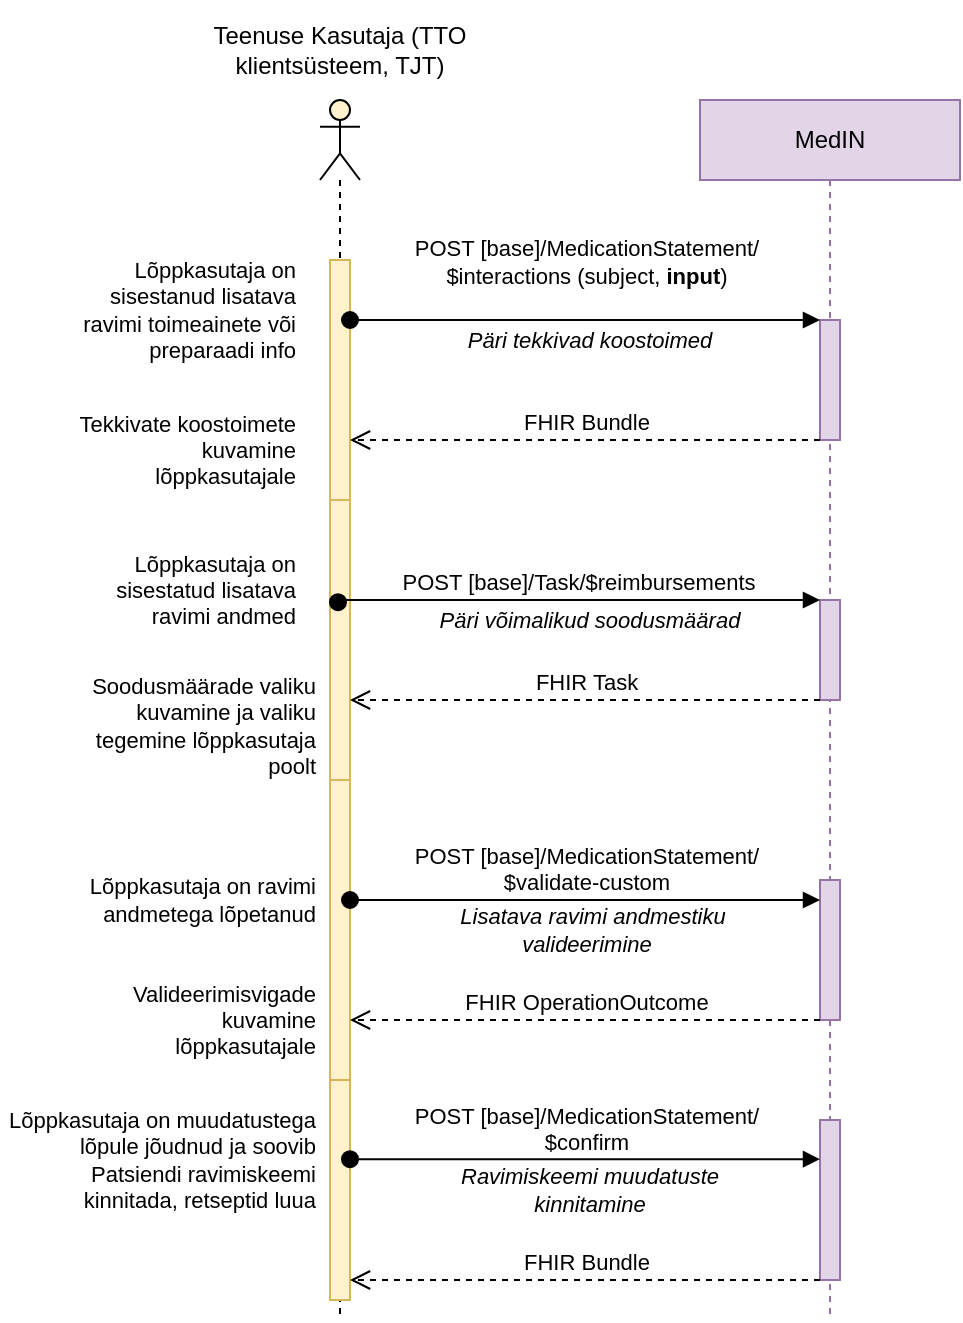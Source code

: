 <mxfile>
    <diagram id="bOU6IH4MebC2CGCknhDz" name="Page-1">
        <mxGraphModel dx="2080" dy="488" grid="1" gridSize="10" guides="1" tooltips="1" connect="1" arrows="1" fold="1" page="1" pageScale="1" pageWidth="850" pageHeight="1100" math="0" shadow="0">
            <root>
                <mxCell id="0"/>
                <mxCell id="1" parent="0"/>
                <mxCell id="2" value="" style="shape=umlLifeline;perimeter=lifelinePerimeter;whiteSpace=wrap;html=1;container=1;dropTarget=0;collapsible=0;recursiveResize=0;outlineConnect=0;portConstraint=eastwest;newEdgeStyle={&quot;edgeStyle&quot;:&quot;elbowEdgeStyle&quot;,&quot;elbow&quot;:&quot;vertical&quot;,&quot;curved&quot;:0,&quot;rounded&quot;:0};participant=umlActor;fillColor=#fff2cc;strokeColor=#000000;" vertex="1" parent="1">
                    <mxGeometry x="-310" y="560" width="20" height="610" as="geometry"/>
                </mxCell>
                <mxCell id="3" value="" style="html=1;points=[];perimeter=orthogonalPerimeter;outlineConnect=0;targetShapes=umlLifeline;portConstraint=eastwest;newEdgeStyle={&quot;edgeStyle&quot;:&quot;elbowEdgeStyle&quot;,&quot;elbow&quot;:&quot;vertical&quot;,&quot;curved&quot;:0,&quot;rounded&quot;:0};fillColor=#fff2cc;strokeColor=#d6b656;" vertex="1" parent="2">
                    <mxGeometry x="5" y="200" width="10" height="140" as="geometry"/>
                </mxCell>
                <mxCell id="4" value="" style="html=1;points=[];perimeter=orthogonalPerimeter;outlineConnect=0;targetShapes=umlLifeline;portConstraint=eastwest;newEdgeStyle={&quot;edgeStyle&quot;:&quot;elbowEdgeStyle&quot;,&quot;elbow&quot;:&quot;vertical&quot;,&quot;curved&quot;:0,&quot;rounded&quot;:0};fillColor=#fff2cc;strokeColor=#d6b656;" vertex="1" parent="2">
                    <mxGeometry x="5" y="490" width="10" height="110" as="geometry"/>
                </mxCell>
                <mxCell id="5" value="MedIN" style="shape=umlLifeline;perimeter=lifelinePerimeter;whiteSpace=wrap;html=1;container=1;dropTarget=0;collapsible=0;recursiveResize=0;outlineConnect=0;portConstraint=eastwest;newEdgeStyle={&quot;edgeStyle&quot;:&quot;elbowEdgeStyle&quot;,&quot;elbow&quot;:&quot;vertical&quot;,&quot;curved&quot;:0,&quot;rounded&quot;:0};fillColor=#e1d5e7;strokeColor=#9673a6;" vertex="1" parent="1">
                    <mxGeometry x="-120" y="560" width="130" height="610" as="geometry"/>
                </mxCell>
                <mxCell id="6" value="" style="html=1;points=[];perimeter=orthogonalPerimeter;outlineConnect=0;targetShapes=umlLifeline;portConstraint=eastwest;newEdgeStyle={&quot;edgeStyle&quot;:&quot;elbowEdgeStyle&quot;,&quot;elbow&quot;:&quot;vertical&quot;,&quot;curved&quot;:0,&quot;rounded&quot;:0};fillColor=#e1d5e7;strokeColor=#9673a6;" vertex="1" parent="5">
                    <mxGeometry x="60" y="110" width="10" height="60" as="geometry"/>
                </mxCell>
                <mxCell id="7" value="" style="html=1;points=[];perimeter=orthogonalPerimeter;outlineConnect=0;targetShapes=umlLifeline;portConstraint=eastwest;newEdgeStyle={&quot;edgeStyle&quot;:&quot;elbowEdgeStyle&quot;,&quot;elbow&quot;:&quot;vertical&quot;,&quot;curved&quot;:0,&quot;rounded&quot;:0};fillColor=#e1d5e7;strokeColor=#9673a6;" vertex="1" parent="5">
                    <mxGeometry x="60" y="390" width="10" height="70" as="geometry"/>
                </mxCell>
                <mxCell id="8" value="" style="html=1;points=[];perimeter=orthogonalPerimeter;outlineConnect=0;targetShapes=umlLifeline;portConstraint=eastwest;newEdgeStyle={&quot;edgeStyle&quot;:&quot;elbowEdgeStyle&quot;,&quot;elbow&quot;:&quot;vertical&quot;,&quot;curved&quot;:0,&quot;rounded&quot;:0};fillColor=#e1d5e7;strokeColor=#9673a6;" vertex="1" parent="5">
                    <mxGeometry x="60" y="250" width="10" height="50" as="geometry"/>
                </mxCell>
                <mxCell id="9" value="" style="html=1;points=[];perimeter=orthogonalPerimeter;outlineConnect=0;targetShapes=umlLifeline;portConstraint=eastwest;newEdgeStyle={&quot;edgeStyle&quot;:&quot;elbowEdgeStyle&quot;,&quot;elbow&quot;:&quot;vertical&quot;,&quot;curved&quot;:0,&quot;rounded&quot;:0};fillColor=#e1d5e7;strokeColor=#9673a6;" vertex="1" parent="5">
                    <mxGeometry x="60" y="510" width="10" height="80" as="geometry"/>
                </mxCell>
                <mxCell id="10" value="Teenuse Kasutaja (TTO klientsüsteem, TJT)" style="text;html=1;strokeColor=none;fillColor=none;align=center;verticalAlign=middle;whiteSpace=wrap;rounded=0;" vertex="1" parent="1">
                    <mxGeometry x="-370" y="510" width="140" height="50" as="geometry"/>
                </mxCell>
                <mxCell id="11" value="" style="html=1;points=[];perimeter=orthogonalPerimeter;outlineConnect=0;targetShapes=umlLifeline;portConstraint=eastwest;newEdgeStyle={&quot;edgeStyle&quot;:&quot;elbowEdgeStyle&quot;,&quot;elbow&quot;:&quot;vertical&quot;,&quot;curved&quot;:0,&quot;rounded&quot;:0};fillColor=#fff2cc;strokeColor=#d6b656;" vertex="1" parent="1">
                    <mxGeometry x="-305" y="640" width="10" height="120" as="geometry"/>
                </mxCell>
                <mxCell id="12" value="Lõppkasutaja on sisestanud lisatava ravimi toimeainete või preparaadi info" style="text;html=1;strokeColor=none;fillColor=none;align=right;verticalAlign=middle;whiteSpace=wrap;rounded=0;fontSize=11;" vertex="1" parent="1">
                    <mxGeometry x="-440" y="630" width="120" height="70" as="geometry"/>
                </mxCell>
                <mxCell id="13" value="&lt;div&gt;POST [base]/MedicationStatement/&lt;div&gt;$interactions (subject, &lt;b&gt;input&lt;/b&gt;)&lt;/div&gt;&lt;/div&gt;&lt;div&gt;&lt;br&gt;&lt;/div&gt;" style="html=1;verticalAlign=bottom;startArrow=oval;startFill=1;endArrow=block;startSize=8;edgeStyle=elbowEdgeStyle;elbow=vertical;curved=0;rounded=0;" edge="1" parent="1" source="11" target="6">
                    <mxGeometry width="60" relative="1" as="geometry">
                        <mxPoint x="-295" y="854.58" as="sourcePoint"/>
                        <mxPoint x="-235" y="854.58" as="targetPoint"/>
                        <Array as="points">
                            <mxPoint x="-120" y="670"/>
                            <mxPoint x="-110" y="650"/>
                            <mxPoint x="-280" y="855"/>
                        </Array>
                    </mxGeometry>
                </mxCell>
                <mxCell id="14" value="FHIR Bundle" style="html=1;verticalAlign=bottom;endArrow=open;dashed=1;endSize=8;edgeStyle=elbowEdgeStyle;elbow=vertical;curved=0;rounded=0;" edge="1" parent="1" source="6" target="11">
                    <mxGeometry relative="1" as="geometry">
                        <mxPoint x="-120" y="930" as="sourcePoint"/>
                        <mxPoint x="-200" y="930" as="targetPoint"/>
                        <Array as="points">
                            <mxPoint x="-120" y="730"/>
                            <mxPoint x="-90" y="710"/>
                            <mxPoint x="-210" y="940"/>
                        </Array>
                    </mxGeometry>
                </mxCell>
                <mxCell id="15" value="Tekkivate koostoimete kuvamine lõppkasutajale" style="text;html=1;strokeColor=none;fillColor=none;align=right;verticalAlign=middle;whiteSpace=wrap;rounded=0;fontSize=11;" vertex="1" parent="1">
                    <mxGeometry x="-440" y="720" width="120" height="30" as="geometry"/>
                </mxCell>
                <mxCell id="16" value="" style="html=1;points=[];perimeter=orthogonalPerimeter;outlineConnect=0;targetShapes=umlLifeline;portConstraint=eastwest;newEdgeStyle={&quot;edgeStyle&quot;:&quot;elbowEdgeStyle&quot;,&quot;elbow&quot;:&quot;vertical&quot;,&quot;curved&quot;:0,&quot;rounded&quot;:0};fillColor=#fff2cc;strokeColor=#d6b656;" vertex="1" parent="1">
                    <mxGeometry x="-305" y="900" width="10" height="150" as="geometry"/>
                </mxCell>
                <mxCell id="17" value="Lõppkasutaja on ravimi andmetega lõpetanud" style="text;html=1;strokeColor=none;fillColor=none;align=right;verticalAlign=middle;whiteSpace=wrap;rounded=0;fontSize=11;" vertex="1" parent="1">
                    <mxGeometry x="-430" y="940" width="120" height="40" as="geometry"/>
                </mxCell>
                <mxCell id="18" value="POST [base]/MedicationStatement/&lt;div&gt;$validate-custom&lt;br&gt;&lt;/div&gt;" style="html=1;verticalAlign=bottom;startArrow=oval;startFill=1;endArrow=block;startSize=8;edgeStyle=elbowEdgeStyle;elbow=vertical;curved=0;rounded=0;" edge="1" parent="1" source="16" target="7">
                    <mxGeometry width="60" relative="1" as="geometry">
                        <mxPoint x="-260" y="1054.58" as="sourcePoint"/>
                        <mxPoint x="-200" y="1054.58" as="targetPoint"/>
                        <Array as="points">
                            <mxPoint x="-150" y="960"/>
                            <mxPoint x="-110" y="990"/>
                            <mxPoint x="-245" y="1055"/>
                        </Array>
                    </mxGeometry>
                </mxCell>
                <mxCell id="19" value="FHIR OperationOutcome" style="html=1;verticalAlign=bottom;endArrow=open;dashed=1;endSize=8;edgeStyle=elbowEdgeStyle;elbow=vertical;curved=0;rounded=0;" edge="1" parent="1" source="7" target="16">
                    <mxGeometry relative="1" as="geometry">
                        <mxPoint x="-85" y="1130" as="sourcePoint"/>
                        <mxPoint x="-165" y="1130" as="targetPoint"/>
                        <Array as="points">
                            <mxPoint x="-110" y="1020"/>
                            <mxPoint x="-140" y="1080"/>
                            <mxPoint x="-175" y="1140"/>
                        </Array>
                    </mxGeometry>
                </mxCell>
                <mxCell id="20" value="Lõppkasutaja on sisestatud lisatava ravimi andmed" style="text;html=1;strokeColor=none;fillColor=none;align=right;verticalAlign=middle;whiteSpace=wrap;rounded=0;fontSize=11;" vertex="1" parent="1">
                    <mxGeometry x="-440" y="790" width="120" height="30" as="geometry"/>
                </mxCell>
                <mxCell id="21" value="&lt;div&gt;POST [base]/Task/$reimbursements&lt;br&gt;&lt;/div&gt;" style="html=1;verticalAlign=bottom;startArrow=oval;startFill=1;endArrow=block;startSize=8;edgeStyle=elbowEdgeStyle;elbow=vertical;curved=0;rounded=0;exitX=0.4;exitY=0.365;exitDx=0;exitDy=0;exitPerimeter=0;" edge="1" parent="1" source="3" target="8">
                    <mxGeometry width="60" relative="1" as="geometry">
                        <mxPoint x="-290" y="810" as="sourcePoint"/>
                        <mxPoint x="-55" y="810" as="targetPoint"/>
                        <Array as="points">
                            <mxPoint x="-115" y="810"/>
                            <mxPoint x="-105" y="790"/>
                            <mxPoint x="-275" y="995"/>
                        </Array>
                    </mxGeometry>
                </mxCell>
                <mxCell id="22" value="Päri tekkivad koostoimed" style="text;html=1;strokeColor=none;fillColor=none;align=center;verticalAlign=middle;whiteSpace=wrap;rounded=0;fontSize=11;fontStyle=2" vertex="1" parent="1">
                    <mxGeometry x="-260" y="670" width="170" height="20" as="geometry"/>
                </mxCell>
                <mxCell id="23" value="Päri võimalikud soodusmäärad" style="text;html=1;strokeColor=none;fillColor=none;align=center;verticalAlign=middle;whiteSpace=wrap;rounded=0;fontSize=11;fontStyle=2" vertex="1" parent="1">
                    <mxGeometry x="-260" y="810" width="170" height="20" as="geometry"/>
                </mxCell>
                <mxCell id="24" value="FHIR Task" style="html=1;verticalAlign=bottom;endArrow=open;dashed=1;endSize=8;edgeStyle=elbowEdgeStyle;elbow=vertical;curved=0;rounded=0;" edge="1" parent="1" source="8" target="3">
                    <mxGeometry relative="1" as="geometry">
                        <mxPoint x="-55" y="850" as="sourcePoint"/>
                        <mxPoint x="-290" y="850" as="targetPoint"/>
                        <Array as="points">
                            <mxPoint x="-120" y="860"/>
                            <mxPoint x="-85" y="830"/>
                            <mxPoint x="-205" y="1060"/>
                        </Array>
                    </mxGeometry>
                </mxCell>
                <mxCell id="25" value="Soodusmäärade valiku kuvamine ja valiku tegemine lõppkasutaja poolt" style="text;html=1;strokeColor=none;fillColor=none;align=right;verticalAlign=middle;whiteSpace=wrap;rounded=0;fontSize=11;" vertex="1" parent="1">
                    <mxGeometry x="-430" y="850" width="120" height="45" as="geometry"/>
                </mxCell>
                <mxCell id="26" value="&amp;nbsp;Lisatava ravimi andmestiku valideerimine&amp;nbsp;" style="text;html=1;strokeColor=none;fillColor=none;align=center;verticalAlign=middle;whiteSpace=wrap;rounded=0;fontSize=11;fontStyle=2" vertex="1" parent="1">
                    <mxGeometry x="-260" y="960" width="170" height="30" as="geometry"/>
                </mxCell>
                <mxCell id="27" value="Valideerimisvigade kuvamine lõppkasutajale" style="text;html=1;strokeColor=none;fillColor=none;align=right;verticalAlign=middle;whiteSpace=wrap;rounded=0;fontSize=11;" vertex="1" parent="1">
                    <mxGeometry x="-430" y="1000" width="120" height="40" as="geometry"/>
                </mxCell>
                <mxCell id="28" value="Lõppkasutaja on muudatustega lõpule jõudnud ja soovib Patsiendi ravimiskeemi kinnitada, retseptid luua" style="text;html=1;strokeColor=none;fillColor=none;align=right;verticalAlign=middle;whiteSpace=wrap;rounded=0;fontSize=11;" vertex="1" parent="1">
                    <mxGeometry x="-470" y="1070" width="160" height="40" as="geometry"/>
                </mxCell>
                <mxCell id="29" value="POST [base]/MedicationStatement/&lt;div&gt;$confirm&lt;/div&gt;" style="html=1;verticalAlign=bottom;startArrow=oval;startFill=1;endArrow=block;startSize=8;edgeStyle=elbowEdgeStyle;elbow=vertical;curved=0;rounded=0;" edge="1" parent="1" source="4" target="9">
                    <mxGeometry width="60" relative="1" as="geometry">
                        <mxPoint x="-292.5" y="1089.58" as="sourcePoint"/>
                        <mxPoint x="-57.5" y="1089.58" as="targetPoint"/>
                        <Array as="points">
                            <mxPoint x="-147.5" y="1089.58"/>
                            <mxPoint x="-107.5" y="1119.58"/>
                            <mxPoint x="-242.5" y="1184.58"/>
                        </Array>
                    </mxGeometry>
                </mxCell>
                <mxCell id="30" value="Ravimiskeemi muudatuste kinnitamine" style="text;html=1;strokeColor=none;fillColor=none;align=center;verticalAlign=middle;whiteSpace=wrap;rounded=0;fontSize=11;fontStyle=2" vertex="1" parent="1">
                    <mxGeometry x="-260" y="1090" width="170" height="30" as="geometry"/>
                </mxCell>
                <mxCell id="31" value="FHIR Bundle" style="html=1;verticalAlign=bottom;endArrow=open;dashed=1;endSize=8;edgeStyle=elbowEdgeStyle;elbow=vertical;curved=0;rounded=0;" edge="1" parent="1" source="9" target="4">
                    <mxGeometry relative="1" as="geometry">
                        <mxPoint x="-70" y="1140" as="sourcePoint"/>
                        <mxPoint x="-305" y="1140" as="targetPoint"/>
                        <Array as="points">
                            <mxPoint x="-110" y="1150"/>
                            <mxPoint x="-120" y="1140"/>
                            <mxPoint x="-150" y="1200"/>
                            <mxPoint x="-185" y="1260"/>
                        </Array>
                    </mxGeometry>
                </mxCell>
            </root>
        </mxGraphModel>
    </diagram>
</mxfile>